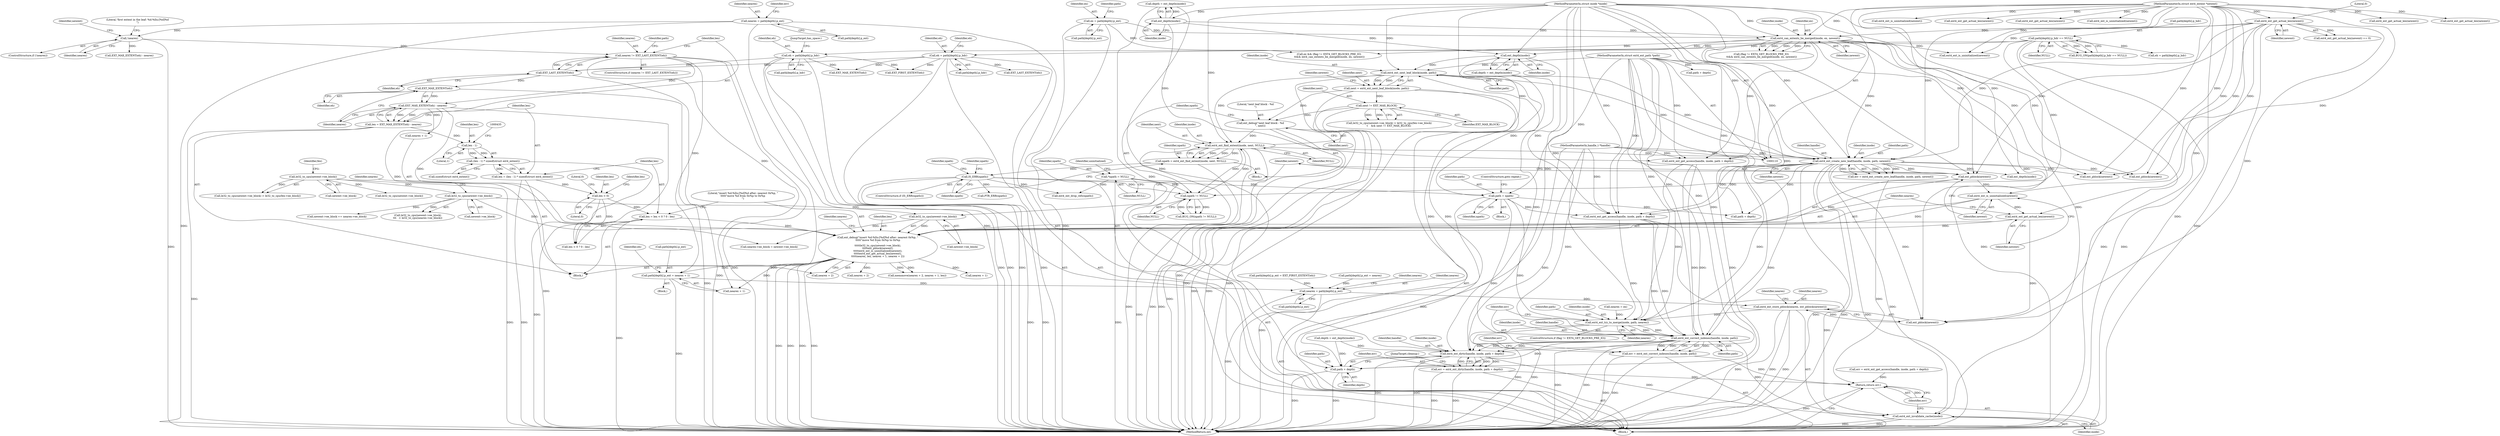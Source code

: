 digraph "0_linux_744692dc059845b2a3022119871846e74d4f6e11_1@pointer" {
"1000472" [label="(Call,path[depth].p_ext = nearex + 1)"];
"1000417" [label="(Call,nearex != EXT_LAST_EXTENT(eh))"];
"1000381" [label="(Call,!nearex)"];
"1000362" [label="(Call,nearex = path[depth].p_ext)"];
"1000419" [label="(Call,EXT_LAST_EXTENT(eh))"];
"1000233" [label="(Call,eh = path[depth].p_hdr)"];
"1000150" [label="(Call,path[depth].p_hdr == NULL)"];
"1000354" [label="(Call,eh = path[depth].p_hdr)"];
"1000444" [label="(Call,ext_debug(\"insert %d:%llu:[%d]%d after: nearest 0x%p, \"\n\t\t\t\t\t\"move %d from 0x%p to 0x%p\n\",\n\t\t\t\t\tle32_to_cpu(newext->ee_block),\n\t\t\t\t\text_pblock(newext),\n\t\t\t\t\text4_ext_is_uninitialized(newext),\n\t\t\t\t\text4_ext_get_actual_len(newext),\n\t\t\t\t\tnearex, len, nearex + 1, nearex + 2))"];
"1000446" [label="(Call,le32_to_cpu(newext->ee_block))"];
"1000407" [label="(Call,le32_to_cpu(newext->ee_block))"];
"1000263" [label="(Call,le32_to_cpu(newext->ee_block))"];
"1000450" [label="(Call,ext_pblock(newext))"];
"1000164" [label="(Call,ext4_can_extents_be_merged(inode, ex, newext))"];
"1000140" [label="(Call,ext_depth(inode))"];
"1000112" [label="(MethodParameterIn,struct inode *inode)"];
"1000142" [label="(Call,ex = path[depth].p_ext)"];
"1000135" [label="(Call,ext4_ext_get_actual_len(newext))"];
"1000114" [label="(MethodParameterIn,struct ext4_extent *newext)"];
"1000342" [label="(Call,ext4_ext_create_new_leaf(handle, inode, path, newext))"];
"1000111" [label="(MethodParameterIn,handle_t *handle)"];
"1000284" [label="(Call,ext4_ext_find_extent(inode, next, NULL))"];
"1000257" [label="(Call,ext4_ext_next_leaf_block(inode, path))"];
"1000231" [label="(Call,ext_depth(inode))"];
"1000326" [label="(Call,path = npath)"];
"1000289" [label="(Call,IS_ERR(npath))"];
"1000282" [label="(Call,npath = ext4_ext_find_extent(inode, next, NULL))"];
"1000113" [label="(MethodParameterIn,struct ext4_ext_path *path)"];
"1000275" [label="(Call,ext_debug(\"next leaf block - %d\n\", next))"];
"1000271" [label="(Call,next != EXT_MAX_BLOCK)"];
"1000255" [label="(Call,next = ext4_ext_next_leaf_block(inode, path))"];
"1000279" [label="(Call,npath != NULL)"];
"1000122" [label="(Call,*npath = NULL)"];
"1000452" [label="(Call,ext4_ext_is_uninitialized(newext))"];
"1000454" [label="(Call,ext4_ext_get_actual_len(newext))"];
"1000424" [label="(Call,EXT_MAX_EXTENT(eh) - nearex)"];
"1000425" [label="(Call,EXT_MAX_EXTENT(eh))"];
"1000436" [label="(Call,len = len < 0 ? 0 : len)"];
"1000439" [label="(Call,len < 0)"];
"1000428" [label="(Call,len = (len - 1) * sizeof(struct ext4_extent))"];
"1000430" [label="(Call,(len - 1) * sizeof(struct ext4_extent))"];
"1000431" [label="(Call,len - 1)"];
"1000422" [label="(Call,len = EXT_MAX_EXTENT(eh) - nearex)"];
"1000547" [label="(Call,nearex = path[depth].p_ext)"];
"1000561" [label="(Call,ext4_ext_store_pblock(nearex, ext_pblock(newext)))"];
"1000577" [label="(Call,ext4_ext_try_to_merge(inode, path, nearex))"];
"1000583" [label="(Call,ext4_ext_correct_indexes(handle, inode, path))"];
"1000581" [label="(Call,err = ext4_ext_correct_indexes(handle, inode, path))"];
"1000608" [label="(Return,return err;)"];
"1000592" [label="(Call,ext4_ext_dirty(handle, inode, path + depth))"];
"1000590" [label="(Call,err = ext4_ext_dirty(handle, inode, path + depth))"];
"1000606" [label="(Call,ext4_ext_invalidate_cache(inode))"];
"1000595" [label="(Call,path + depth)"];
"1000166" [label="(Identifier,ex)"];
"1000590" [label="(Call,err = ext4_ext_dirty(handle, inode, path + depth))"];
"1000293" [label="(Identifier,npath)"];
"1000272" [label="(Identifier,next)"];
"1000484" [label="(Call,newext->ee_block == nearex->ee_block)"];
"1000382" [label="(Identifier,nearex)"];
"1000343" [label="(Identifier,handle)"];
"1000563" [label="(Call,ext_pblock(newext))"];
"1000438" [label="(Call,len < 0 ? 0 : len)"];
"1000112" [label="(MethodParameterIn,struct inode *inode)"];
"1000263" [label="(Call,le32_to_cpu(newext->ee_block))"];
"1000441" [label="(Literal,0)"];
"1000450" [label="(Call,ext_pblock(newext))"];
"1000262" [label="(Call,le32_to_cpu(newext->ee_block) > le32_to_cpu(fex->ee_block))"];
"1000591" [label="(Identifier,err)"];
"1000217" [label="(Call,eh = path[depth].p_hdr)"];
"1000113" [label="(MethodParameterIn,struct ext4_ext_path *path)"];
"1000380" [label="(ControlStructure,if (!nearex))"];
"1000356" [label="(Call,path[depth].p_hdr)"];
"1000577" [label="(Call,ext4_ext_try_to_merge(inode, path, nearex))"];
"1000290" [label="(Identifier,npath)"];
"1000424" [label="(Call,EXT_MAX_EXTENT(eh) - nearex)"];
"1000608" [label="(Return,return err;)"];
"1000475" [label="(Identifier,path)"];
"1000408" [label="(Call,newext->ee_block)"];
"1000374" [label="(Call,path + depth)"];
"1000598" [label="(JumpTarget,cleanup:)"];
"1000135" [label="(Call,ext4_ext_get_actual_len(newext))"];
"1000277" [label="(Identifier,next)"];
"1000428" [label="(Call,len = (len - 1) * sizeof(struct ext4_extent))"];
"1000495" [label="(Call,EXT_MAX_EXTENT(eh))"];
"1000326" [label="(Call,path = npath)"];
"1000407" [label="(Call,le32_to_cpu(newext->ee_block))"];
"1000602" [label="(Call,ext4_ext_drop_refs(npath))"];
"1000442" [label="(Literal,0)"];
"1000165" [label="(Identifier,inode)"];
"1000588" [label="(Identifier,err)"];
"1000429" [label="(Identifier,len)"];
"1000561" [label="(Call,ext4_ext_store_pblock(nearex, ext_pblock(newext)))"];
"1000167" [label="(Identifier,newext)"];
"1000364" [label="(Call,path[depth].p_ext)"];
"1000164" [label="(Call,ext4_can_extents_be_merged(inode, ex, newext))"];
"1000141" [label="(Identifier,inode)"];
"1000415" [label="(Block,)"];
"1000134" [label="(Call,ext4_ext_get_actual_len(newext) == 0)"];
"1000234" [label="(Identifier,eh)"];
"1000556" [label="(Identifier,nearex)"];
"1000362" [label="(Call,nearex = path[depth].p_ext)"];
"1000370" [label="(Identifier,err)"];
"1000456" [label="(Identifier,nearex)"];
"1000593" [label="(Identifier,handle)"];
"1000284" [label="(Call,ext4_ext_find_extent(inode, next, NULL))"];
"1000123" [label="(Identifier,npath)"];
"1000187" [label="(Call,ext4_ext_get_access(handle, inode, path + depth))"];
"1000547" [label="(Call,nearex = path[depth].p_ext)"];
"1000346" [label="(Identifier,newext)"];
"1000464" [label="(Call,memmove(nearex + 2, nearex + 1, len))"];
"1000443" [label="(Identifier,len)"];
"1000287" [label="(Identifier,NULL)"];
"1000259" [label="(Identifier,path)"];
"1000124" [label="(Identifier,NULL)"];
"1000446" [label="(Call,le32_to_cpu(newext->ee_block))"];
"1000244" [label="(Identifier,eh)"];
"1000111" [label="(MethodParameterIn,handle_t *handle)"];
"1000140" [label="(Call,ext_depth(inode))"];
"1000261" [label="(Call,le32_to_cpu(newext->ee_block) > le32_to_cpu(fex->ee_block)\n\t    && next != EXT_MAX_BLOCK)"];
"1000468" [label="(Call,nearex + 1)"];
"1000394" [label="(Call,ext4_ext_get_actual_len(newext))"];
"1000578" [label="(Identifier,inode)"];
"1000406" [label="(Call,le32_to_cpu(newext->ee_block)\n\t\t\t   > le32_to_cpu(nearex->ee_block))"];
"1000451" [label="(Identifier,newext)"];
"1000171" [label="(Call,ext4_ext_is_uninitialized(newext))"];
"1000518" [label="(Call,ext4_ext_get_actual_len(newext))"];
"1000158" [label="(Call,ex && (flag != EXT4_GET_BLOCKS_PRE_IO)\n \t\t&& ext4_can_extents_be_merged(inode, ex, newext))"];
"1000279" [label="(Call,npath != NULL)"];
"1000282" [label="(Call,npath = ext4_ext_find_extent(inode, next, NULL))"];
"1000361" [label="(JumpTarget,has_space:)"];
"1000264" [label="(Call,newext->ee_block)"];
"1000114" [label="(MethodParameterIn,struct ext4_extent *newext)"];
"1000585" [label="(Identifier,inode)"];
"1000433" [label="(Literal,1)"];
"1000257" [label="(Call,ext4_ext_next_leaf_block(inode, path))"];
"1000386" [label="(Call,le32_to_cpu(newext->ee_block))"];
"1000256" [label="(Identifier,next)"];
"1000452" [label="(Call,ext4_ext_is_uninitialized(newext))"];
"1000473" [label="(Call,path[depth].p_ext)"];
"1000548" [label="(Identifier,nearex)"];
"1000143" [label="(Identifier,ex)"];
"1000136" [label="(Identifier,newext)"];
"1000431" [label="(Call,len - 1)"];
"1000224" [label="(Call,nearex = ex)"];
"1000131" [label="(Identifier,uninitialized)"];
"1000610" [label="(MethodReturn,int)"];
"1000425" [label="(Call,EXT_MAX_EXTENT(eh))"];
"1000352" [label="(Call,ext_depth(inode))"];
"1000583" [label="(Call,ext4_ext_correct_indexes(handle, inode, path))"];
"1000116" [label="(Block,)"];
"1000340" [label="(Call,err = ext4_ext_create_new_leaf(handle, inode, path, newext))"];
"1000292" [label="(Call,PTR_ERR(npath))"];
"1000584" [label="(Identifier,handle)"];
"1000390" [label="(Call,ext_pblock(newext))"];
"1000297" [label="(Identifier,npath)"];
"1000402" [label="(Call,EXT_FIRST_EXTENT(eh))"];
"1000606" [label="(Call,ext4_ext_invalidate_cache(inode))"];
"1000156" [label="(Identifier,NULL)"];
"1000454" [label="(Call,ext4_ext_get_actual_len(newext))"];
"1000327" [label="(Identifier,path)"];
"1000597" [label="(Identifier,depth)"];
"1000149" [label="(Call,BUG_ON(path[depth].p_hdr == NULL))"];
"1000426" [label="(Identifier,eh)"];
"1000354" [label="(Call,eh = path[depth].p_hdr)"];
"1000278" [label="(Call,BUG_ON(npath != NULL))"];
"1000142" [label="(Call,ex = path[depth].p_ext)"];
"1000416" [label="(ControlStructure,if (nearex != EXT_LAST_EXTENT(eh)))"];
"1000514" [label="(Call,ext_pblock(newext))"];
"1000581" [label="(Call,err = ext4_ext_correct_indexes(handle, inode, path))"];
"1000137" [label="(Literal,0)"];
"1000329" [label="(ControlStructure,goto repeat;)"];
"1000190" [label="(Call,path + depth)"];
"1000258" [label="(Identifier,inode)"];
"1000369" [label="(Call,err = ext4_ext_get_access(handle, inode, path + depth))"];
"1000607" [label="(Identifier,inode)"];
"1000544" [label="(Identifier,eh)"];
"1000150" [label="(Call,path[depth].p_hdr == NULL)"];
"1000153" [label="(Identifier,path)"];
"1000151" [label="(Call,path[depth].p_hdr)"];
"1000562" [label="(Identifier,nearex)"];
"1000444" [label="(Call,ext_debug(\"insert %d:%llu:[%d]%d after: nearest 0x%p, \"\n\t\t\t\t\t\"move %d from 0x%p to 0x%p\n\",\n\t\t\t\t\tle32_to_cpu(newext->ee_block),\n\t\t\t\t\text_pblock(newext),\n\t\t\t\t\text4_ext_is_uninitialized(newext),\n\t\t\t\t\text4_ext_get_actual_len(newext),\n\t\t\t\t\tnearex, len, nearex + 1, nearex + 2))"];
"1000276" [label="(Literal,\"next leaf block - %d\n\")"];
"1000271" [label="(Call,next != EXT_MAX_BLOCK)"];
"1000342" [label="(Call,ext4_ext_create_new_leaf(handle, inode, path, newext))"];
"1000160" [label="(Call,(flag != EXT4_GET_BLOCKS_PRE_IO)\n \t\t&& ext4_can_extents_be_merged(inode, ex, newext))"];
"1000288" [label="(ControlStructure,if (IS_ERR(npath)))"];
"1000494" [label="(Call,EXT_MAX_EXTENT(eh) - nearex)"];
"1000436" [label="(Call,len = len < 0 ? 0 : len)"];
"1000419" [label="(Call,EXT_LAST_EXTENT(eh))"];
"1000461" [label="(Call,nearex + 2)"];
"1000273" [label="(Identifier,EXT_MAX_BLOCK)"];
"1000422" [label="(Call,len = EXT_MAX_EXTENT(eh) - nearex)"];
"1000275" [label="(Call,ext_debug(\"next leaf block - %d\n\", next))"];
"1000231" [label="(Call,ext_depth(inode))"];
"1000582" [label="(Identifier,err)"];
"1000344" [label="(Identifier,inode)"];
"1000549" [label="(Call,path[depth].p_ext)"];
"1000457" [label="(Identifier,len)"];
"1000472" [label="(Call,path[depth].p_ext = nearex + 1)"];
"1000355" [label="(Identifier,eh)"];
"1000596" [label="(Identifier,path)"];
"1000573" [label="(ControlStructure,if (flag != EXT4_GET_BLOCKS_PRE_IO))"];
"1000595" [label="(Call,path + depth)"];
"1000363" [label="(Identifier,nearex)"];
"1000439" [label="(Call,len < 0)"];
"1000586" [label="(Identifier,path)"];
"1000516" [label="(Call,ext4_ext_is_uninitialized(newext))"];
"1000554" [label="(Call,nearex->ee_block = newext->ee_block)"];
"1000420" [label="(Identifier,eh)"];
"1000235" [label="(Call,path[depth].p_hdr)"];
"1000280" [label="(Identifier,npath)"];
"1000440" [label="(Identifier,len)"];
"1000211" [label="(Call,ext4_ext_get_actual_len(newext))"];
"1000592" [label="(Call,ext4_ext_dirty(handle, inode, path + depth))"];
"1000418" [label="(Identifier,nearex)"];
"1000453" [label="(Identifier,newext)"];
"1000609" [label="(Identifier,err)"];
"1000434" [label="(Call,sizeof(struct ext4_extent))"];
"1000319" [label="(Block,)"];
"1000413" [label="(Identifier,nearex)"];
"1000122" [label="(Call,*npath = NULL)"];
"1000144" [label="(Call,path[depth].p_ext)"];
"1000458" [label="(Call,nearex + 1)"];
"1000233" [label="(Call,eh = path[depth].p_hdr)"];
"1000396" [label="(Call,path[depth].p_ext = EXT_FIRST_EXTENT(eh))"];
"1000381" [label="(Call,!nearex)"];
"1000534" [label="(Call,path[depth].p_ext = nearex)"];
"1000173" [label="(Call,ext4_ext_get_actual_len(newext))"];
"1000580" [label="(Identifier,nearex)"];
"1000478" [label="(Call,nearex + 1)"];
"1000289" [label="(Call,IS_ERR(npath))"];
"1000430" [label="(Call,(len - 1) * sizeof(struct ext4_extent))"];
"1000229" [label="(Call,depth = ext_depth(inode))"];
"1000385" [label="(Literal,\"first extent in the leaf: %d:%llu:[%d]%d\n\")"];
"1000285" [label="(Identifier,inode)"];
"1000232" [label="(Identifier,inode)"];
"1000455" [label="(Identifier,newext)"];
"1000371" [label="(Call,ext4_ext_get_access(handle, inode, path + depth))"];
"1000579" [label="(Identifier,path)"];
"1000594" [label="(Identifier,inode)"];
"1000466" [label="(Identifier,nearex)"];
"1000253" [label="(Call,EXT_LAST_EXTENT(eh))"];
"1000417" [label="(Call,nearex != EXT_LAST_EXTENT(eh))"];
"1000437" [label="(Identifier,len)"];
"1000465" [label="(Call,nearex + 2)"];
"1000432" [label="(Identifier,len)"];
"1000567" [label="(Identifier,nearex)"];
"1000283" [label="(Identifier,npath)"];
"1000255" [label="(Call,next = ext4_ext_next_leaf_block(inode, path))"];
"1000447" [label="(Call,newext->ee_block)"];
"1000269" [label="(Identifier,fex)"];
"1000350" [label="(Call,depth = ext_depth(inode))"];
"1000274" [label="(Block,)"];
"1000427" [label="(Identifier,nearex)"];
"1000423" [label="(Identifier,len)"];
"1000281" [label="(Identifier,NULL)"];
"1000392" [label="(Call,ext4_ext_is_uninitialized(newext))"];
"1000421" [label="(Block,)"];
"1000286" [label="(Identifier,next)"];
"1000328" [label="(Identifier,npath)"];
"1000265" [label="(Identifier,newext)"];
"1000138" [label="(Call,depth = ext_depth(inode))"];
"1000445" [label="(Literal,\"insert %d:%llu:[%d]%d after: nearest 0x%p, \"\n\t\t\t\t\t\"move %d from 0x%p to 0x%p\n\")"];
"1000345" [label="(Identifier,path)"];
"1000409" [label="(Identifier,newext)"];
"1000472" -> "1000415"  [label="AST: "];
"1000472" -> "1000478"  [label="CFG: "];
"1000473" -> "1000472"  [label="AST: "];
"1000478" -> "1000472"  [label="AST: "];
"1000544" -> "1000472"  [label="CFG: "];
"1000472" -> "1000610"  [label="DDG: "];
"1000417" -> "1000472"  [label="DDG: "];
"1000444" -> "1000472"  [label="DDG: "];
"1000472" -> "1000547"  [label="DDG: "];
"1000417" -> "1000416"  [label="AST: "];
"1000417" -> "1000419"  [label="CFG: "];
"1000418" -> "1000417"  [label="AST: "];
"1000419" -> "1000417"  [label="AST: "];
"1000423" -> "1000417"  [label="CFG: "];
"1000475" -> "1000417"  [label="CFG: "];
"1000417" -> "1000610"  [label="DDG: "];
"1000417" -> "1000610"  [label="DDG: "];
"1000381" -> "1000417"  [label="DDG: "];
"1000419" -> "1000417"  [label="DDG: "];
"1000417" -> "1000424"  [label="DDG: "];
"1000417" -> "1000478"  [label="DDG: "];
"1000381" -> "1000380"  [label="AST: "];
"1000381" -> "1000382"  [label="CFG: "];
"1000382" -> "1000381"  [label="AST: "];
"1000385" -> "1000381"  [label="CFG: "];
"1000409" -> "1000381"  [label="CFG: "];
"1000381" -> "1000610"  [label="DDG: "];
"1000362" -> "1000381"  [label="DDG: "];
"1000381" -> "1000494"  [label="DDG: "];
"1000362" -> "1000116"  [label="AST: "];
"1000362" -> "1000364"  [label="CFG: "];
"1000363" -> "1000362"  [label="AST: "];
"1000364" -> "1000362"  [label="AST: "];
"1000370" -> "1000362"  [label="CFG: "];
"1000362" -> "1000610"  [label="DDG: "];
"1000362" -> "1000610"  [label="DDG: "];
"1000419" -> "1000420"  [label="CFG: "];
"1000420" -> "1000419"  [label="AST: "];
"1000419" -> "1000610"  [label="DDG: "];
"1000233" -> "1000419"  [label="DDG: "];
"1000354" -> "1000419"  [label="DDG: "];
"1000419" -> "1000425"  [label="DDG: "];
"1000233" -> "1000116"  [label="AST: "];
"1000233" -> "1000235"  [label="CFG: "];
"1000234" -> "1000233"  [label="AST: "];
"1000235" -> "1000233"  [label="AST: "];
"1000244" -> "1000233"  [label="CFG: "];
"1000233" -> "1000610"  [label="DDG: "];
"1000233" -> "1000610"  [label="DDG: "];
"1000150" -> "1000233"  [label="DDG: "];
"1000233" -> "1000253"  [label="DDG: "];
"1000233" -> "1000402"  [label="DDG: "];
"1000233" -> "1000495"  [label="DDG: "];
"1000150" -> "1000149"  [label="AST: "];
"1000150" -> "1000156"  [label="CFG: "];
"1000151" -> "1000150"  [label="AST: "];
"1000156" -> "1000150"  [label="AST: "];
"1000149" -> "1000150"  [label="CFG: "];
"1000150" -> "1000610"  [label="DDG: "];
"1000150" -> "1000610"  [label="DDG: "];
"1000150" -> "1000149"  [label="DDG: "];
"1000150" -> "1000149"  [label="DDG: "];
"1000150" -> "1000217"  [label="DDG: "];
"1000150" -> "1000279"  [label="DDG: "];
"1000150" -> "1000354"  [label="DDG: "];
"1000354" -> "1000116"  [label="AST: "];
"1000354" -> "1000356"  [label="CFG: "];
"1000355" -> "1000354"  [label="AST: "];
"1000356" -> "1000354"  [label="AST: "];
"1000361" -> "1000354"  [label="CFG: "];
"1000354" -> "1000610"  [label="DDG: "];
"1000354" -> "1000610"  [label="DDG: "];
"1000354" -> "1000402"  [label="DDG: "];
"1000354" -> "1000495"  [label="DDG: "];
"1000444" -> "1000421"  [label="AST: "];
"1000444" -> "1000461"  [label="CFG: "];
"1000445" -> "1000444"  [label="AST: "];
"1000446" -> "1000444"  [label="AST: "];
"1000450" -> "1000444"  [label="AST: "];
"1000452" -> "1000444"  [label="AST: "];
"1000454" -> "1000444"  [label="AST: "];
"1000456" -> "1000444"  [label="AST: "];
"1000457" -> "1000444"  [label="AST: "];
"1000458" -> "1000444"  [label="AST: "];
"1000461" -> "1000444"  [label="AST: "];
"1000466" -> "1000444"  [label="CFG: "];
"1000444" -> "1000610"  [label="DDG: "];
"1000444" -> "1000610"  [label="DDG: "];
"1000444" -> "1000610"  [label="DDG: "];
"1000444" -> "1000610"  [label="DDG: "];
"1000446" -> "1000444"  [label="DDG: "];
"1000450" -> "1000444"  [label="DDG: "];
"1000452" -> "1000444"  [label="DDG: "];
"1000454" -> "1000444"  [label="DDG: "];
"1000424" -> "1000444"  [label="DDG: "];
"1000436" -> "1000444"  [label="DDG: "];
"1000444" -> "1000464"  [label="DDG: "];
"1000444" -> "1000464"  [label="DDG: "];
"1000444" -> "1000465"  [label="DDG: "];
"1000444" -> "1000468"  [label="DDG: "];
"1000444" -> "1000478"  [label="DDG: "];
"1000446" -> "1000447"  [label="CFG: "];
"1000447" -> "1000446"  [label="AST: "];
"1000451" -> "1000446"  [label="CFG: "];
"1000407" -> "1000446"  [label="DDG: "];
"1000446" -> "1000554"  [label="DDG: "];
"1000407" -> "1000406"  [label="AST: "];
"1000407" -> "1000408"  [label="CFG: "];
"1000408" -> "1000407"  [label="AST: "];
"1000413" -> "1000407"  [label="CFG: "];
"1000407" -> "1000406"  [label="DDG: "];
"1000263" -> "1000407"  [label="DDG: "];
"1000407" -> "1000484"  [label="DDG: "];
"1000407" -> "1000554"  [label="DDG: "];
"1000263" -> "1000262"  [label="AST: "];
"1000263" -> "1000264"  [label="CFG: "];
"1000264" -> "1000263"  [label="AST: "];
"1000269" -> "1000263"  [label="CFG: "];
"1000263" -> "1000610"  [label="DDG: "];
"1000263" -> "1000262"  [label="DDG: "];
"1000263" -> "1000386"  [label="DDG: "];
"1000450" -> "1000451"  [label="CFG: "];
"1000451" -> "1000450"  [label="AST: "];
"1000453" -> "1000450"  [label="CFG: "];
"1000164" -> "1000450"  [label="DDG: "];
"1000135" -> "1000450"  [label="DDG: "];
"1000342" -> "1000450"  [label="DDG: "];
"1000114" -> "1000450"  [label="DDG: "];
"1000450" -> "1000452"  [label="DDG: "];
"1000164" -> "1000160"  [label="AST: "];
"1000164" -> "1000167"  [label="CFG: "];
"1000165" -> "1000164"  [label="AST: "];
"1000166" -> "1000164"  [label="AST: "];
"1000167" -> "1000164"  [label="AST: "];
"1000160" -> "1000164"  [label="CFG: "];
"1000164" -> "1000610"  [label="DDG: "];
"1000164" -> "1000158"  [label="DDG: "];
"1000164" -> "1000160"  [label="DDG: "];
"1000164" -> "1000160"  [label="DDG: "];
"1000164" -> "1000160"  [label="DDG: "];
"1000140" -> "1000164"  [label="DDG: "];
"1000112" -> "1000164"  [label="DDG: "];
"1000142" -> "1000164"  [label="DDG: "];
"1000135" -> "1000164"  [label="DDG: "];
"1000114" -> "1000164"  [label="DDG: "];
"1000164" -> "1000171"  [label="DDG: "];
"1000164" -> "1000187"  [label="DDG: "];
"1000164" -> "1000231"  [label="DDG: "];
"1000164" -> "1000342"  [label="DDG: "];
"1000164" -> "1000390"  [label="DDG: "];
"1000164" -> "1000514"  [label="DDG: "];
"1000164" -> "1000563"  [label="DDG: "];
"1000140" -> "1000138"  [label="AST: "];
"1000140" -> "1000141"  [label="CFG: "];
"1000141" -> "1000140"  [label="AST: "];
"1000138" -> "1000140"  [label="CFG: "];
"1000140" -> "1000138"  [label="DDG: "];
"1000112" -> "1000140"  [label="DDG: "];
"1000140" -> "1000187"  [label="DDG: "];
"1000140" -> "1000231"  [label="DDG: "];
"1000112" -> "1000110"  [label="AST: "];
"1000112" -> "1000610"  [label="DDG: "];
"1000112" -> "1000187"  [label="DDG: "];
"1000112" -> "1000231"  [label="DDG: "];
"1000112" -> "1000257"  [label="DDG: "];
"1000112" -> "1000284"  [label="DDG: "];
"1000112" -> "1000342"  [label="DDG: "];
"1000112" -> "1000352"  [label="DDG: "];
"1000112" -> "1000371"  [label="DDG: "];
"1000112" -> "1000577"  [label="DDG: "];
"1000112" -> "1000583"  [label="DDG: "];
"1000112" -> "1000592"  [label="DDG: "];
"1000112" -> "1000606"  [label="DDG: "];
"1000142" -> "1000116"  [label="AST: "];
"1000142" -> "1000144"  [label="CFG: "];
"1000143" -> "1000142"  [label="AST: "];
"1000144" -> "1000142"  [label="AST: "];
"1000153" -> "1000142"  [label="CFG: "];
"1000142" -> "1000610"  [label="DDG: "];
"1000142" -> "1000158"  [label="DDG: "];
"1000135" -> "1000134"  [label="AST: "];
"1000135" -> "1000136"  [label="CFG: "];
"1000136" -> "1000135"  [label="AST: "];
"1000137" -> "1000135"  [label="CFG: "];
"1000135" -> "1000610"  [label="DDG: "];
"1000135" -> "1000134"  [label="DDG: "];
"1000114" -> "1000135"  [label="DDG: "];
"1000135" -> "1000171"  [label="DDG: "];
"1000135" -> "1000342"  [label="DDG: "];
"1000135" -> "1000390"  [label="DDG: "];
"1000135" -> "1000514"  [label="DDG: "];
"1000135" -> "1000563"  [label="DDG: "];
"1000114" -> "1000110"  [label="AST: "];
"1000114" -> "1000610"  [label="DDG: "];
"1000114" -> "1000171"  [label="DDG: "];
"1000114" -> "1000173"  [label="DDG: "];
"1000114" -> "1000211"  [label="DDG: "];
"1000114" -> "1000342"  [label="DDG: "];
"1000114" -> "1000390"  [label="DDG: "];
"1000114" -> "1000392"  [label="DDG: "];
"1000114" -> "1000394"  [label="DDG: "];
"1000114" -> "1000452"  [label="DDG: "];
"1000114" -> "1000454"  [label="DDG: "];
"1000114" -> "1000514"  [label="DDG: "];
"1000114" -> "1000516"  [label="DDG: "];
"1000114" -> "1000518"  [label="DDG: "];
"1000114" -> "1000563"  [label="DDG: "];
"1000342" -> "1000340"  [label="AST: "];
"1000342" -> "1000346"  [label="CFG: "];
"1000343" -> "1000342"  [label="AST: "];
"1000344" -> "1000342"  [label="AST: "];
"1000345" -> "1000342"  [label="AST: "];
"1000346" -> "1000342"  [label="AST: "];
"1000340" -> "1000342"  [label="CFG: "];
"1000342" -> "1000610"  [label="DDG: "];
"1000342" -> "1000610"  [label="DDG: "];
"1000342" -> "1000610"  [label="DDG: "];
"1000342" -> "1000340"  [label="DDG: "];
"1000342" -> "1000340"  [label="DDG: "];
"1000342" -> "1000340"  [label="DDG: "];
"1000342" -> "1000340"  [label="DDG: "];
"1000111" -> "1000342"  [label="DDG: "];
"1000284" -> "1000342"  [label="DDG: "];
"1000257" -> "1000342"  [label="DDG: "];
"1000257" -> "1000342"  [label="DDG: "];
"1000113" -> "1000342"  [label="DDG: "];
"1000342" -> "1000352"  [label="DDG: "];
"1000342" -> "1000371"  [label="DDG: "];
"1000342" -> "1000371"  [label="DDG: "];
"1000342" -> "1000374"  [label="DDG: "];
"1000342" -> "1000390"  [label="DDG: "];
"1000342" -> "1000514"  [label="DDG: "];
"1000342" -> "1000563"  [label="DDG: "];
"1000342" -> "1000577"  [label="DDG: "];
"1000342" -> "1000583"  [label="DDG: "];
"1000342" -> "1000606"  [label="DDG: "];
"1000111" -> "1000110"  [label="AST: "];
"1000111" -> "1000610"  [label="DDG: "];
"1000111" -> "1000187"  [label="DDG: "];
"1000111" -> "1000371"  [label="DDG: "];
"1000111" -> "1000583"  [label="DDG: "];
"1000111" -> "1000592"  [label="DDG: "];
"1000284" -> "1000282"  [label="AST: "];
"1000284" -> "1000287"  [label="CFG: "];
"1000285" -> "1000284"  [label="AST: "];
"1000286" -> "1000284"  [label="AST: "];
"1000287" -> "1000284"  [label="AST: "];
"1000282" -> "1000284"  [label="CFG: "];
"1000284" -> "1000610"  [label="DDG: "];
"1000284" -> "1000610"  [label="DDG: "];
"1000284" -> "1000610"  [label="DDG: "];
"1000284" -> "1000231"  [label="DDG: "];
"1000284" -> "1000279"  [label="DDG: "];
"1000284" -> "1000282"  [label="DDG: "];
"1000284" -> "1000282"  [label="DDG: "];
"1000284" -> "1000282"  [label="DDG: "];
"1000257" -> "1000284"  [label="DDG: "];
"1000275" -> "1000284"  [label="DDG: "];
"1000279" -> "1000284"  [label="DDG: "];
"1000257" -> "1000255"  [label="AST: "];
"1000257" -> "1000259"  [label="CFG: "];
"1000258" -> "1000257"  [label="AST: "];
"1000259" -> "1000257"  [label="AST: "];
"1000255" -> "1000257"  [label="CFG: "];
"1000257" -> "1000610"  [label="DDG: "];
"1000257" -> "1000255"  [label="DDG: "];
"1000257" -> "1000255"  [label="DDG: "];
"1000231" -> "1000257"  [label="DDG: "];
"1000326" -> "1000257"  [label="DDG: "];
"1000113" -> "1000257"  [label="DDG: "];
"1000231" -> "1000229"  [label="AST: "];
"1000231" -> "1000232"  [label="CFG: "];
"1000232" -> "1000231"  [label="AST: "];
"1000229" -> "1000231"  [label="CFG: "];
"1000231" -> "1000229"  [label="DDG: "];
"1000231" -> "1000371"  [label="DDG: "];
"1000326" -> "1000319"  [label="AST: "];
"1000326" -> "1000328"  [label="CFG: "];
"1000327" -> "1000326"  [label="AST: "];
"1000328" -> "1000326"  [label="AST: "];
"1000329" -> "1000326"  [label="CFG: "];
"1000326" -> "1000610"  [label="DDG: "];
"1000289" -> "1000326"  [label="DDG: "];
"1000113" -> "1000326"  [label="DDG: "];
"1000326" -> "1000371"  [label="DDG: "];
"1000326" -> "1000374"  [label="DDG: "];
"1000326" -> "1000577"  [label="DDG: "];
"1000326" -> "1000583"  [label="DDG: "];
"1000289" -> "1000288"  [label="AST: "];
"1000289" -> "1000290"  [label="CFG: "];
"1000290" -> "1000289"  [label="AST: "];
"1000293" -> "1000289"  [label="CFG: "];
"1000297" -> "1000289"  [label="CFG: "];
"1000289" -> "1000610"  [label="DDG: "];
"1000289" -> "1000610"  [label="DDG: "];
"1000289" -> "1000279"  [label="DDG: "];
"1000282" -> "1000289"  [label="DDG: "];
"1000289" -> "1000292"  [label="DDG: "];
"1000289" -> "1000602"  [label="DDG: "];
"1000282" -> "1000274"  [label="AST: "];
"1000283" -> "1000282"  [label="AST: "];
"1000290" -> "1000282"  [label="CFG: "];
"1000282" -> "1000610"  [label="DDG: "];
"1000113" -> "1000110"  [label="AST: "];
"1000113" -> "1000610"  [label="DDG: "];
"1000113" -> "1000187"  [label="DDG: "];
"1000113" -> "1000190"  [label="DDG: "];
"1000113" -> "1000371"  [label="DDG: "];
"1000113" -> "1000374"  [label="DDG: "];
"1000113" -> "1000577"  [label="DDG: "];
"1000113" -> "1000583"  [label="DDG: "];
"1000113" -> "1000592"  [label="DDG: "];
"1000113" -> "1000595"  [label="DDG: "];
"1000275" -> "1000274"  [label="AST: "];
"1000275" -> "1000277"  [label="CFG: "];
"1000276" -> "1000275"  [label="AST: "];
"1000277" -> "1000275"  [label="AST: "];
"1000280" -> "1000275"  [label="CFG: "];
"1000275" -> "1000610"  [label="DDG: "];
"1000271" -> "1000275"  [label="DDG: "];
"1000255" -> "1000275"  [label="DDG: "];
"1000271" -> "1000261"  [label="AST: "];
"1000271" -> "1000273"  [label="CFG: "];
"1000272" -> "1000271"  [label="AST: "];
"1000273" -> "1000271"  [label="AST: "];
"1000261" -> "1000271"  [label="CFG: "];
"1000271" -> "1000610"  [label="DDG: "];
"1000271" -> "1000610"  [label="DDG: "];
"1000271" -> "1000261"  [label="DDG: "];
"1000271" -> "1000261"  [label="DDG: "];
"1000255" -> "1000271"  [label="DDG: "];
"1000255" -> "1000116"  [label="AST: "];
"1000256" -> "1000255"  [label="AST: "];
"1000265" -> "1000255"  [label="CFG: "];
"1000255" -> "1000610"  [label="DDG: "];
"1000255" -> "1000610"  [label="DDG: "];
"1000279" -> "1000278"  [label="AST: "];
"1000279" -> "1000281"  [label="CFG: "];
"1000280" -> "1000279"  [label="AST: "];
"1000281" -> "1000279"  [label="AST: "];
"1000278" -> "1000279"  [label="CFG: "];
"1000279" -> "1000278"  [label="DDG: "];
"1000279" -> "1000278"  [label="DDG: "];
"1000122" -> "1000279"  [label="DDG: "];
"1000122" -> "1000116"  [label="AST: "];
"1000122" -> "1000124"  [label="CFG: "];
"1000123" -> "1000122"  [label="AST: "];
"1000124" -> "1000122"  [label="AST: "];
"1000131" -> "1000122"  [label="CFG: "];
"1000122" -> "1000610"  [label="DDG: "];
"1000122" -> "1000602"  [label="DDG: "];
"1000452" -> "1000453"  [label="CFG: "];
"1000453" -> "1000452"  [label="AST: "];
"1000455" -> "1000452"  [label="CFG: "];
"1000452" -> "1000454"  [label="DDG: "];
"1000454" -> "1000455"  [label="CFG: "];
"1000455" -> "1000454"  [label="AST: "];
"1000456" -> "1000454"  [label="CFG: "];
"1000454" -> "1000563"  [label="DDG: "];
"1000424" -> "1000422"  [label="AST: "];
"1000424" -> "1000427"  [label="CFG: "];
"1000425" -> "1000424"  [label="AST: "];
"1000427" -> "1000424"  [label="AST: "];
"1000422" -> "1000424"  [label="CFG: "];
"1000424" -> "1000610"  [label="DDG: "];
"1000424" -> "1000422"  [label="DDG: "];
"1000424" -> "1000422"  [label="DDG: "];
"1000425" -> "1000424"  [label="DDG: "];
"1000424" -> "1000458"  [label="DDG: "];
"1000424" -> "1000461"  [label="DDG: "];
"1000425" -> "1000426"  [label="CFG: "];
"1000426" -> "1000425"  [label="AST: "];
"1000427" -> "1000425"  [label="CFG: "];
"1000425" -> "1000610"  [label="DDG: "];
"1000436" -> "1000421"  [label="AST: "];
"1000436" -> "1000438"  [label="CFG: "];
"1000437" -> "1000436"  [label="AST: "];
"1000438" -> "1000436"  [label="AST: "];
"1000445" -> "1000436"  [label="CFG: "];
"1000436" -> "1000610"  [label="DDG: "];
"1000439" -> "1000436"  [label="DDG: "];
"1000439" -> "1000438"  [label="AST: "];
"1000439" -> "1000441"  [label="CFG: "];
"1000440" -> "1000439"  [label="AST: "];
"1000441" -> "1000439"  [label="AST: "];
"1000442" -> "1000439"  [label="CFG: "];
"1000443" -> "1000439"  [label="CFG: "];
"1000428" -> "1000439"  [label="DDG: "];
"1000439" -> "1000438"  [label="DDG: "];
"1000428" -> "1000421"  [label="AST: "];
"1000428" -> "1000430"  [label="CFG: "];
"1000429" -> "1000428"  [label="AST: "];
"1000430" -> "1000428"  [label="AST: "];
"1000437" -> "1000428"  [label="CFG: "];
"1000428" -> "1000610"  [label="DDG: "];
"1000430" -> "1000428"  [label="DDG: "];
"1000430" -> "1000434"  [label="CFG: "];
"1000431" -> "1000430"  [label="AST: "];
"1000434" -> "1000430"  [label="AST: "];
"1000430" -> "1000610"  [label="DDG: "];
"1000431" -> "1000430"  [label="DDG: "];
"1000431" -> "1000430"  [label="DDG: "];
"1000431" -> "1000433"  [label="CFG: "];
"1000432" -> "1000431"  [label="AST: "];
"1000433" -> "1000431"  [label="AST: "];
"1000435" -> "1000431"  [label="CFG: "];
"1000422" -> "1000431"  [label="DDG: "];
"1000422" -> "1000421"  [label="AST: "];
"1000423" -> "1000422"  [label="AST: "];
"1000429" -> "1000422"  [label="CFG: "];
"1000422" -> "1000610"  [label="DDG: "];
"1000547" -> "1000116"  [label="AST: "];
"1000547" -> "1000549"  [label="CFG: "];
"1000548" -> "1000547"  [label="AST: "];
"1000549" -> "1000547"  [label="AST: "];
"1000556" -> "1000547"  [label="CFG: "];
"1000547" -> "1000610"  [label="DDG: "];
"1000396" -> "1000547"  [label="DDG: "];
"1000534" -> "1000547"  [label="DDG: "];
"1000547" -> "1000561"  [label="DDG: "];
"1000561" -> "1000116"  [label="AST: "];
"1000561" -> "1000563"  [label="CFG: "];
"1000562" -> "1000561"  [label="AST: "];
"1000563" -> "1000561"  [label="AST: "];
"1000567" -> "1000561"  [label="CFG: "];
"1000561" -> "1000610"  [label="DDG: "];
"1000561" -> "1000610"  [label="DDG: "];
"1000561" -> "1000610"  [label="DDG: "];
"1000563" -> "1000561"  [label="DDG: "];
"1000561" -> "1000577"  [label="DDG: "];
"1000577" -> "1000573"  [label="AST: "];
"1000577" -> "1000580"  [label="CFG: "];
"1000578" -> "1000577"  [label="AST: "];
"1000579" -> "1000577"  [label="AST: "];
"1000580" -> "1000577"  [label="AST: "];
"1000582" -> "1000577"  [label="CFG: "];
"1000577" -> "1000610"  [label="DDG: "];
"1000577" -> "1000610"  [label="DDG: "];
"1000187" -> "1000577"  [label="DDG: "];
"1000371" -> "1000577"  [label="DDG: "];
"1000224" -> "1000577"  [label="DDG: "];
"1000577" -> "1000583"  [label="DDG: "];
"1000577" -> "1000583"  [label="DDG: "];
"1000583" -> "1000581"  [label="AST: "];
"1000583" -> "1000586"  [label="CFG: "];
"1000584" -> "1000583"  [label="AST: "];
"1000585" -> "1000583"  [label="AST: "];
"1000586" -> "1000583"  [label="AST: "];
"1000581" -> "1000583"  [label="CFG: "];
"1000583" -> "1000610"  [label="DDG: "];
"1000583" -> "1000610"  [label="DDG: "];
"1000583" -> "1000581"  [label="DDG: "];
"1000583" -> "1000581"  [label="DDG: "];
"1000583" -> "1000581"  [label="DDG: "];
"1000187" -> "1000583"  [label="DDG: "];
"1000187" -> "1000583"  [label="DDG: "];
"1000371" -> "1000583"  [label="DDG: "];
"1000371" -> "1000583"  [label="DDG: "];
"1000583" -> "1000592"  [label="DDG: "];
"1000583" -> "1000592"  [label="DDG: "];
"1000583" -> "1000592"  [label="DDG: "];
"1000583" -> "1000595"  [label="DDG: "];
"1000583" -> "1000606"  [label="DDG: "];
"1000581" -> "1000116"  [label="AST: "];
"1000582" -> "1000581"  [label="AST: "];
"1000588" -> "1000581"  [label="CFG: "];
"1000581" -> "1000610"  [label="DDG: "];
"1000581" -> "1000610"  [label="DDG: "];
"1000581" -> "1000608"  [label="DDG: "];
"1000608" -> "1000116"  [label="AST: "];
"1000608" -> "1000609"  [label="CFG: "];
"1000609" -> "1000608"  [label="AST: "];
"1000610" -> "1000608"  [label="CFG: "];
"1000608" -> "1000610"  [label="DDG: "];
"1000609" -> "1000608"  [label="DDG: "];
"1000369" -> "1000608"  [label="DDG: "];
"1000590" -> "1000608"  [label="DDG: "];
"1000340" -> "1000608"  [label="DDG: "];
"1000592" -> "1000590"  [label="AST: "];
"1000592" -> "1000595"  [label="CFG: "];
"1000593" -> "1000592"  [label="AST: "];
"1000594" -> "1000592"  [label="AST: "];
"1000595" -> "1000592"  [label="AST: "];
"1000590" -> "1000592"  [label="CFG: "];
"1000592" -> "1000610"  [label="DDG: "];
"1000592" -> "1000610"  [label="DDG: "];
"1000592" -> "1000590"  [label="DDG: "];
"1000592" -> "1000590"  [label="DDG: "];
"1000592" -> "1000590"  [label="DDG: "];
"1000350" -> "1000592"  [label="DDG: "];
"1000229" -> "1000592"  [label="DDG: "];
"1000138" -> "1000592"  [label="DDG: "];
"1000592" -> "1000606"  [label="DDG: "];
"1000590" -> "1000116"  [label="AST: "];
"1000591" -> "1000590"  [label="AST: "];
"1000598" -> "1000590"  [label="CFG: "];
"1000590" -> "1000610"  [label="DDG: "];
"1000590" -> "1000610"  [label="DDG: "];
"1000606" -> "1000116"  [label="AST: "];
"1000606" -> "1000607"  [label="CFG: "];
"1000607" -> "1000606"  [label="AST: "];
"1000609" -> "1000606"  [label="CFG: "];
"1000606" -> "1000610"  [label="DDG: "];
"1000606" -> "1000610"  [label="DDG: "];
"1000371" -> "1000606"  [label="DDG: "];
"1000595" -> "1000597"  [label="CFG: "];
"1000596" -> "1000595"  [label="AST: "];
"1000597" -> "1000595"  [label="AST: "];
"1000595" -> "1000610"  [label="DDG: "];
"1000595" -> "1000610"  [label="DDG: "];
"1000350" -> "1000595"  [label="DDG: "];
"1000229" -> "1000595"  [label="DDG: "];
"1000138" -> "1000595"  [label="DDG: "];
}
